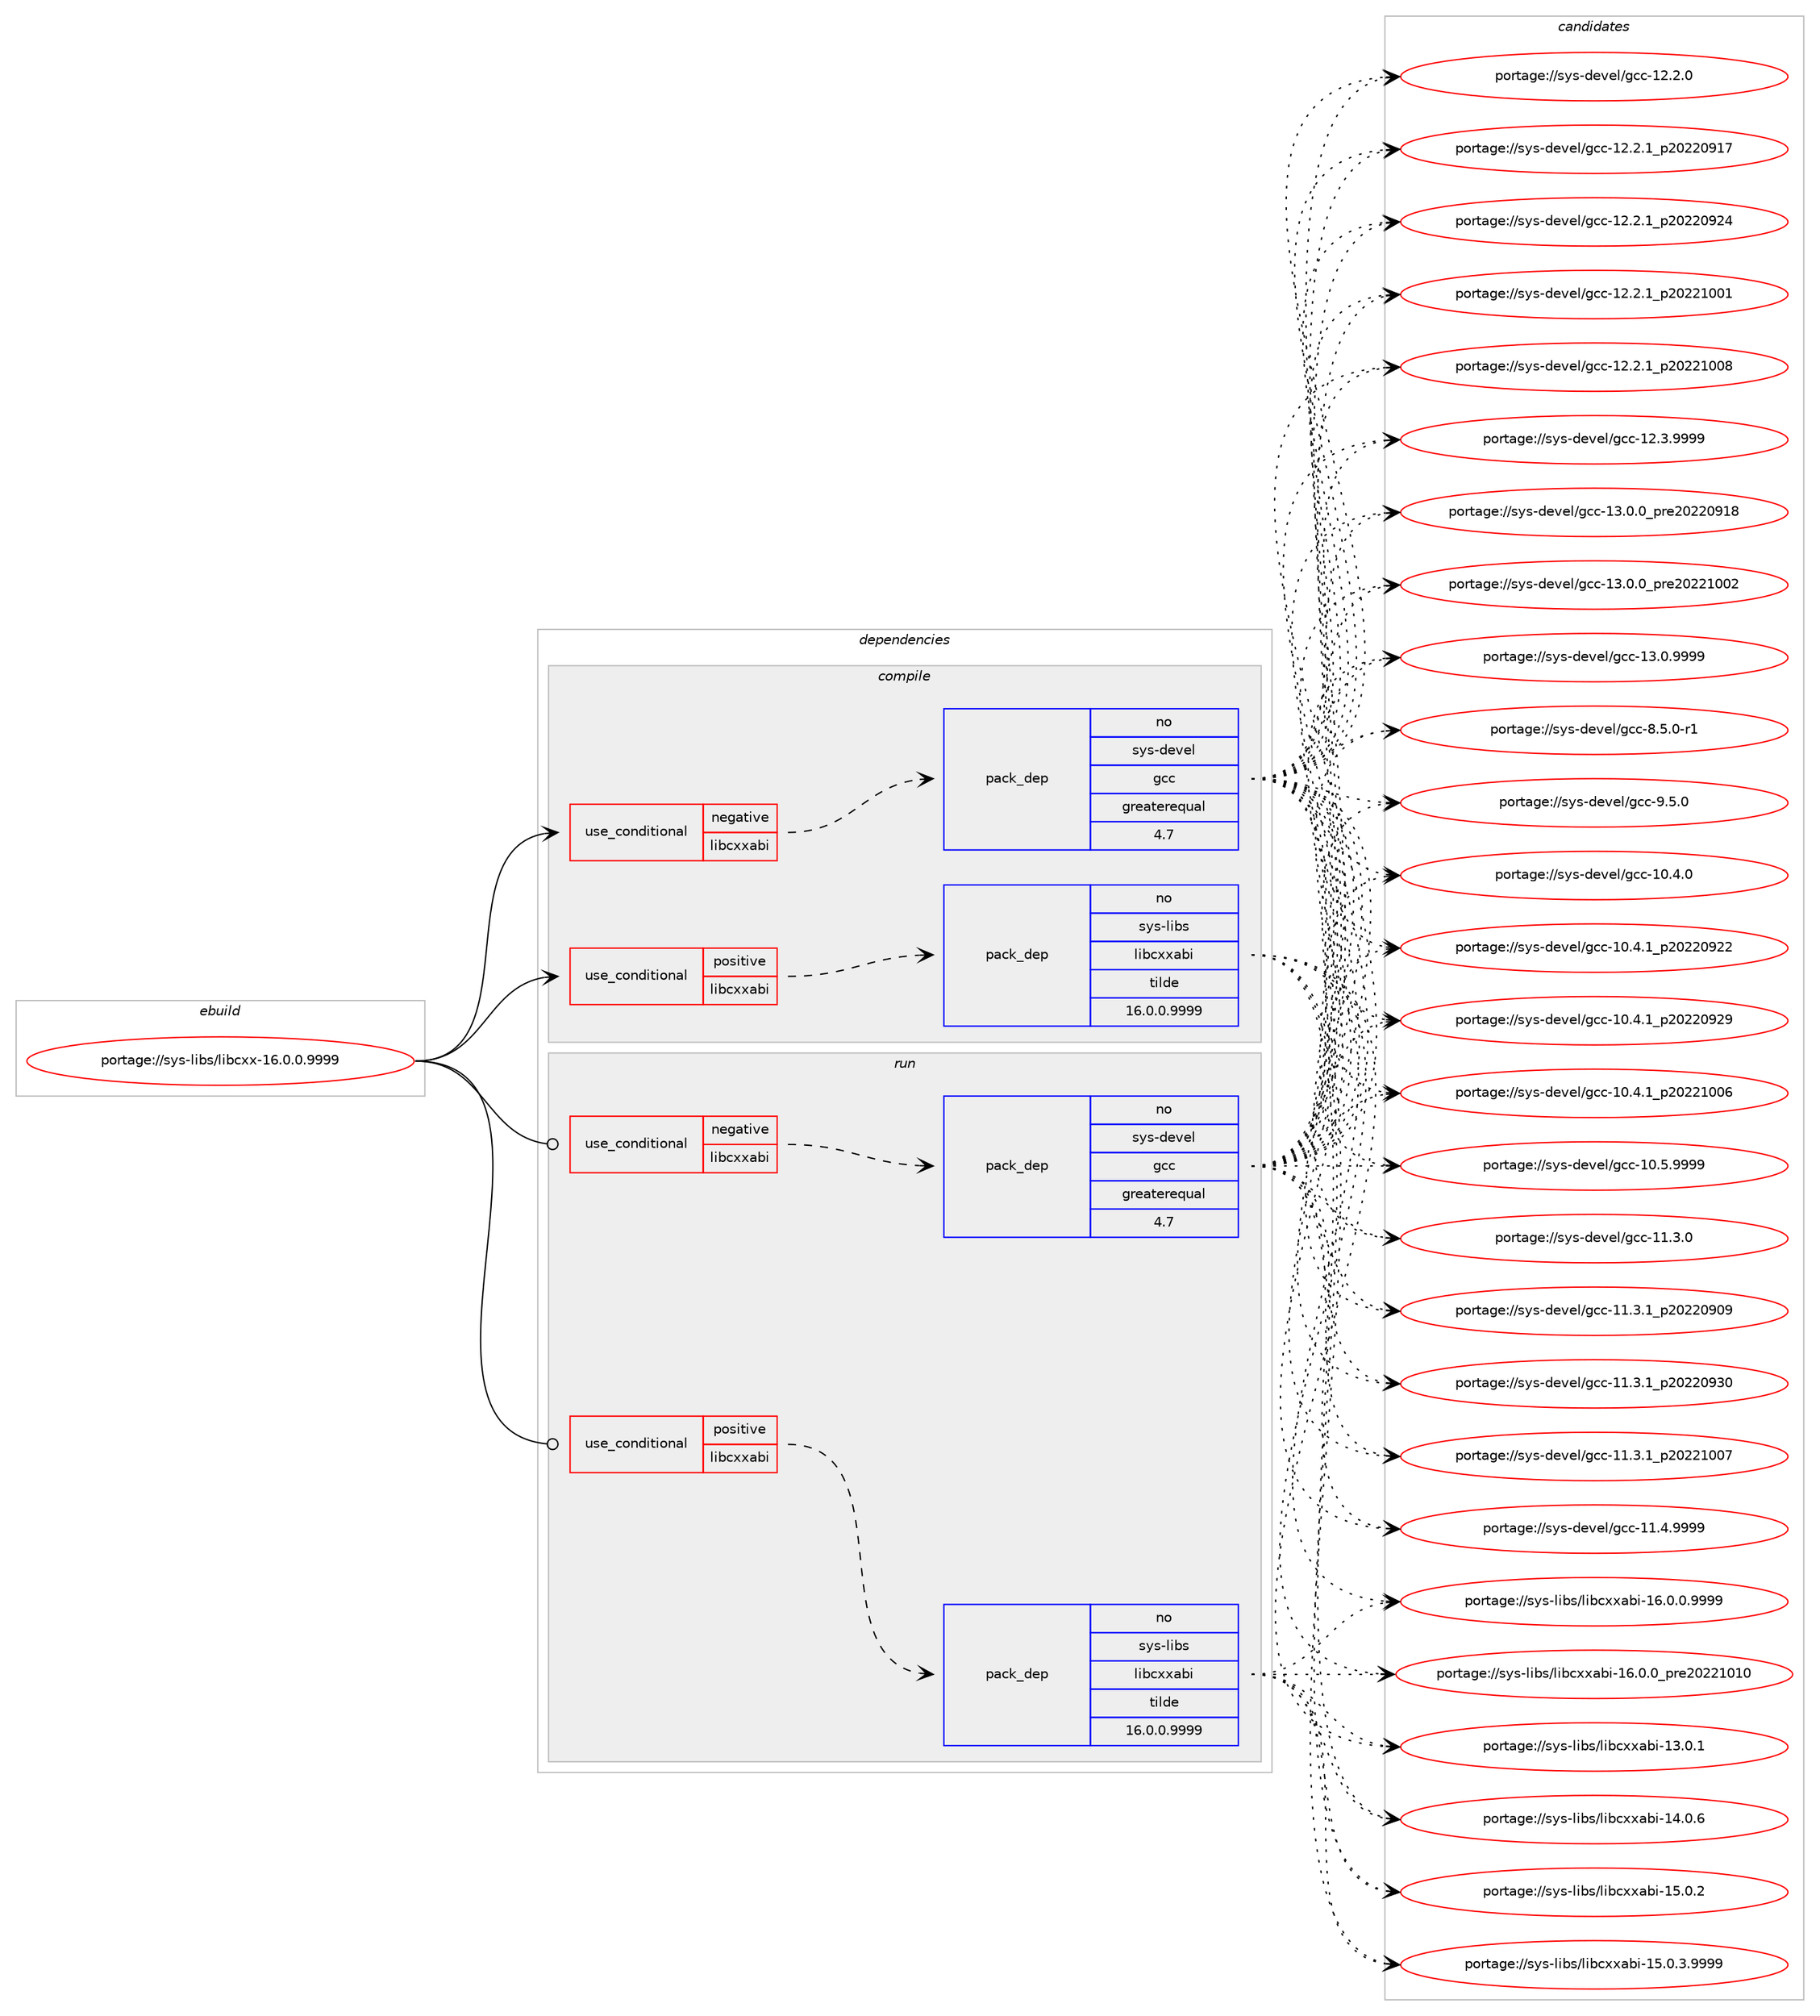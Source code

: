 digraph prolog {

# *************
# Graph options
# *************

newrank=true;
concentrate=true;
compound=true;
graph [rankdir=LR,fontname=Helvetica,fontsize=10,ranksep=1.5];#, ranksep=2.5, nodesep=0.2];
edge  [arrowhead=vee];
node  [fontname=Helvetica,fontsize=10];

# **********
# The ebuild
# **********

subgraph cluster_leftcol {
color=gray;
rank=same;
label=<<i>ebuild</i>>;
id [label="portage://sys-libs/libcxx-16.0.0.9999", color=red, width=4, href="../sys-libs/libcxx-16.0.0.9999.svg"];
}

# ****************
# The dependencies
# ****************

subgraph cluster_midcol {
color=gray;
label=<<i>dependencies</i>>;
subgraph cluster_compile {
fillcolor="#eeeeee";
style=filled;
label=<<i>compile</i>>;
subgraph cond180 {
dependency307 [label=<<TABLE BORDER="0" CELLBORDER="1" CELLSPACING="0" CELLPADDING="4"><TR><TD ROWSPAN="3" CELLPADDING="10">use_conditional</TD></TR><TR><TD>negative</TD></TR><TR><TD>libcxxabi</TD></TR></TABLE>>, shape=none, color=red];
subgraph pack126 {
dependency308 [label=<<TABLE BORDER="0" CELLBORDER="1" CELLSPACING="0" CELLPADDING="4" WIDTH="220"><TR><TD ROWSPAN="6" CELLPADDING="30">pack_dep</TD></TR><TR><TD WIDTH="110">no</TD></TR><TR><TD>sys-devel</TD></TR><TR><TD>gcc</TD></TR><TR><TD>greaterequal</TD></TR><TR><TD>4.7</TD></TR></TABLE>>, shape=none, color=blue];
}
dependency307:e -> dependency308:w [weight=20,style="dashed",arrowhead="vee"];
}
id:e -> dependency307:w [weight=20,style="solid",arrowhead="vee"];
subgraph cond181 {
dependency309 [label=<<TABLE BORDER="0" CELLBORDER="1" CELLSPACING="0" CELLPADDING="4"><TR><TD ROWSPAN="3" CELLPADDING="10">use_conditional</TD></TR><TR><TD>positive</TD></TR><TR><TD>libcxxabi</TD></TR></TABLE>>, shape=none, color=red];
subgraph pack127 {
dependency310 [label=<<TABLE BORDER="0" CELLBORDER="1" CELLSPACING="0" CELLPADDING="4" WIDTH="220"><TR><TD ROWSPAN="6" CELLPADDING="30">pack_dep</TD></TR><TR><TD WIDTH="110">no</TD></TR><TR><TD>sys-libs</TD></TR><TR><TD>libcxxabi</TD></TR><TR><TD>tilde</TD></TR><TR><TD>16.0.0.9999</TD></TR></TABLE>>, shape=none, color=blue];
}
dependency309:e -> dependency310:w [weight=20,style="dashed",arrowhead="vee"];
}
id:e -> dependency309:w [weight=20,style="solid",arrowhead="vee"];
# *** BEGIN UNKNOWN DEPENDENCY TYPE (TODO) ***
# id -> package_dependency(portage://sys-libs/libcxx-16.0.0.9999,install,no,sys-devel,llvm,none,[,,],[slot(16)],[])
# *** END UNKNOWN DEPENDENCY TYPE (TODO) ***

# *** BEGIN UNKNOWN DEPENDENCY TYPE (TODO) ***
# id -> package_dependency(portage://sys-libs/libcxx-16.0.0.9999,install,strong,sys-devel,llvm,none,[,,],[slot(0)],[])
# *** END UNKNOWN DEPENDENCY TYPE (TODO) ***

}
subgraph cluster_compileandrun {
fillcolor="#eeeeee";
style=filled;
label=<<i>compile and run</i>>;
}
subgraph cluster_run {
fillcolor="#eeeeee";
style=filled;
label=<<i>run</i>>;
subgraph cond182 {
dependency311 [label=<<TABLE BORDER="0" CELLBORDER="1" CELLSPACING="0" CELLPADDING="4"><TR><TD ROWSPAN="3" CELLPADDING="10">use_conditional</TD></TR><TR><TD>negative</TD></TR><TR><TD>libcxxabi</TD></TR></TABLE>>, shape=none, color=red];
subgraph pack128 {
dependency312 [label=<<TABLE BORDER="0" CELLBORDER="1" CELLSPACING="0" CELLPADDING="4" WIDTH="220"><TR><TD ROWSPAN="6" CELLPADDING="30">pack_dep</TD></TR><TR><TD WIDTH="110">no</TD></TR><TR><TD>sys-devel</TD></TR><TR><TD>gcc</TD></TR><TR><TD>greaterequal</TD></TR><TR><TD>4.7</TD></TR></TABLE>>, shape=none, color=blue];
}
dependency311:e -> dependency312:w [weight=20,style="dashed",arrowhead="vee"];
}
id:e -> dependency311:w [weight=20,style="solid",arrowhead="odot"];
subgraph cond183 {
dependency313 [label=<<TABLE BORDER="0" CELLBORDER="1" CELLSPACING="0" CELLPADDING="4"><TR><TD ROWSPAN="3" CELLPADDING="10">use_conditional</TD></TR><TR><TD>positive</TD></TR><TR><TD>libcxxabi</TD></TR></TABLE>>, shape=none, color=red];
subgraph pack129 {
dependency314 [label=<<TABLE BORDER="0" CELLBORDER="1" CELLSPACING="0" CELLPADDING="4" WIDTH="220"><TR><TD ROWSPAN="6" CELLPADDING="30">pack_dep</TD></TR><TR><TD WIDTH="110">no</TD></TR><TR><TD>sys-libs</TD></TR><TR><TD>libcxxabi</TD></TR><TR><TD>tilde</TD></TR><TR><TD>16.0.0.9999</TD></TR></TABLE>>, shape=none, color=blue];
}
dependency313:e -> dependency314:w [weight=20,style="dashed",arrowhead="vee"];
}
id:e -> dependency313:w [weight=20,style="solid",arrowhead="odot"];
}
}

# **************
# The candidates
# **************

subgraph cluster_choices {
rank=same;
color=gray;
label=<<i>candidates</i>>;

subgraph choice126 {
color=black;
nodesep=1;
choice1151211154510010111810110847103999945494846524648 [label="portage://sys-devel/gcc-10.4.0", color=red, width=4,href="../sys-devel/gcc-10.4.0.svg"];
choice1151211154510010111810110847103999945494846524649951125048505048575050 [label="portage://sys-devel/gcc-10.4.1_p20220922", color=red, width=4,href="../sys-devel/gcc-10.4.1_p20220922.svg"];
choice1151211154510010111810110847103999945494846524649951125048505048575057 [label="portage://sys-devel/gcc-10.4.1_p20220929", color=red, width=4,href="../sys-devel/gcc-10.4.1_p20220929.svg"];
choice1151211154510010111810110847103999945494846524649951125048505049484854 [label="portage://sys-devel/gcc-10.4.1_p20221006", color=red, width=4,href="../sys-devel/gcc-10.4.1_p20221006.svg"];
choice1151211154510010111810110847103999945494846534657575757 [label="portage://sys-devel/gcc-10.5.9999", color=red, width=4,href="../sys-devel/gcc-10.5.9999.svg"];
choice1151211154510010111810110847103999945494946514648 [label="portage://sys-devel/gcc-11.3.0", color=red, width=4,href="../sys-devel/gcc-11.3.0.svg"];
choice1151211154510010111810110847103999945494946514649951125048505048574857 [label="portage://sys-devel/gcc-11.3.1_p20220909", color=red, width=4,href="../sys-devel/gcc-11.3.1_p20220909.svg"];
choice1151211154510010111810110847103999945494946514649951125048505048575148 [label="portage://sys-devel/gcc-11.3.1_p20220930", color=red, width=4,href="../sys-devel/gcc-11.3.1_p20220930.svg"];
choice1151211154510010111810110847103999945494946514649951125048505049484855 [label="portage://sys-devel/gcc-11.3.1_p20221007", color=red, width=4,href="../sys-devel/gcc-11.3.1_p20221007.svg"];
choice1151211154510010111810110847103999945494946524657575757 [label="portage://sys-devel/gcc-11.4.9999", color=red, width=4,href="../sys-devel/gcc-11.4.9999.svg"];
choice1151211154510010111810110847103999945495046504648 [label="portage://sys-devel/gcc-12.2.0", color=red, width=4,href="../sys-devel/gcc-12.2.0.svg"];
choice1151211154510010111810110847103999945495046504649951125048505048574955 [label="portage://sys-devel/gcc-12.2.1_p20220917", color=red, width=4,href="../sys-devel/gcc-12.2.1_p20220917.svg"];
choice1151211154510010111810110847103999945495046504649951125048505048575052 [label="portage://sys-devel/gcc-12.2.1_p20220924", color=red, width=4,href="../sys-devel/gcc-12.2.1_p20220924.svg"];
choice1151211154510010111810110847103999945495046504649951125048505049484849 [label="portage://sys-devel/gcc-12.2.1_p20221001", color=red, width=4,href="../sys-devel/gcc-12.2.1_p20221001.svg"];
choice1151211154510010111810110847103999945495046504649951125048505049484856 [label="portage://sys-devel/gcc-12.2.1_p20221008", color=red, width=4,href="../sys-devel/gcc-12.2.1_p20221008.svg"];
choice1151211154510010111810110847103999945495046514657575757 [label="portage://sys-devel/gcc-12.3.9999", color=red, width=4,href="../sys-devel/gcc-12.3.9999.svg"];
choice1151211154510010111810110847103999945495146484648951121141015048505048574956 [label="portage://sys-devel/gcc-13.0.0_pre20220918", color=red, width=4,href="../sys-devel/gcc-13.0.0_pre20220918.svg"];
choice1151211154510010111810110847103999945495146484648951121141015048505049484850 [label="portage://sys-devel/gcc-13.0.0_pre20221002", color=red, width=4,href="../sys-devel/gcc-13.0.0_pre20221002.svg"];
choice1151211154510010111810110847103999945495146484657575757 [label="portage://sys-devel/gcc-13.0.9999", color=red, width=4,href="../sys-devel/gcc-13.0.9999.svg"];
choice115121115451001011181011084710399994556465346484511449 [label="portage://sys-devel/gcc-8.5.0-r1", color=red, width=4,href="../sys-devel/gcc-8.5.0-r1.svg"];
choice11512111545100101118101108471039999455746534648 [label="portage://sys-devel/gcc-9.5.0", color=red, width=4,href="../sys-devel/gcc-9.5.0.svg"];
dependency308:e -> choice1151211154510010111810110847103999945494846524648:w [style=dotted,weight="100"];
dependency308:e -> choice1151211154510010111810110847103999945494846524649951125048505048575050:w [style=dotted,weight="100"];
dependency308:e -> choice1151211154510010111810110847103999945494846524649951125048505048575057:w [style=dotted,weight="100"];
dependency308:e -> choice1151211154510010111810110847103999945494846524649951125048505049484854:w [style=dotted,weight="100"];
dependency308:e -> choice1151211154510010111810110847103999945494846534657575757:w [style=dotted,weight="100"];
dependency308:e -> choice1151211154510010111810110847103999945494946514648:w [style=dotted,weight="100"];
dependency308:e -> choice1151211154510010111810110847103999945494946514649951125048505048574857:w [style=dotted,weight="100"];
dependency308:e -> choice1151211154510010111810110847103999945494946514649951125048505048575148:w [style=dotted,weight="100"];
dependency308:e -> choice1151211154510010111810110847103999945494946514649951125048505049484855:w [style=dotted,weight="100"];
dependency308:e -> choice1151211154510010111810110847103999945494946524657575757:w [style=dotted,weight="100"];
dependency308:e -> choice1151211154510010111810110847103999945495046504648:w [style=dotted,weight="100"];
dependency308:e -> choice1151211154510010111810110847103999945495046504649951125048505048574955:w [style=dotted,weight="100"];
dependency308:e -> choice1151211154510010111810110847103999945495046504649951125048505048575052:w [style=dotted,weight="100"];
dependency308:e -> choice1151211154510010111810110847103999945495046504649951125048505049484849:w [style=dotted,weight="100"];
dependency308:e -> choice1151211154510010111810110847103999945495046504649951125048505049484856:w [style=dotted,weight="100"];
dependency308:e -> choice1151211154510010111810110847103999945495046514657575757:w [style=dotted,weight="100"];
dependency308:e -> choice1151211154510010111810110847103999945495146484648951121141015048505048574956:w [style=dotted,weight="100"];
dependency308:e -> choice1151211154510010111810110847103999945495146484648951121141015048505049484850:w [style=dotted,weight="100"];
dependency308:e -> choice1151211154510010111810110847103999945495146484657575757:w [style=dotted,weight="100"];
dependency308:e -> choice115121115451001011181011084710399994556465346484511449:w [style=dotted,weight="100"];
dependency308:e -> choice11512111545100101118101108471039999455746534648:w [style=dotted,weight="100"];
}
subgraph choice127 {
color=black;
nodesep=1;
choice1151211154510810598115471081059899120120979810545495146484649 [label="portage://sys-libs/libcxxabi-13.0.1", color=red, width=4,href="../sys-libs/libcxxabi-13.0.1.svg"];
choice1151211154510810598115471081059899120120979810545495246484654 [label="portage://sys-libs/libcxxabi-14.0.6", color=red, width=4,href="../sys-libs/libcxxabi-14.0.6.svg"];
choice1151211154510810598115471081059899120120979810545495346484650 [label="portage://sys-libs/libcxxabi-15.0.2", color=red, width=4,href="../sys-libs/libcxxabi-15.0.2.svg"];
choice11512111545108105981154710810598991201209798105454953464846514657575757 [label="portage://sys-libs/libcxxabi-15.0.3.9999", color=red, width=4,href="../sys-libs/libcxxabi-15.0.3.9999.svg"];
choice11512111545108105981154710810598991201209798105454954464846484657575757 [label="portage://sys-libs/libcxxabi-16.0.0.9999", color=red, width=4,href="../sys-libs/libcxxabi-16.0.0.9999.svg"];
choice1151211154510810598115471081059899120120979810545495446484648951121141015048505049484948 [label="portage://sys-libs/libcxxabi-16.0.0_pre20221010", color=red, width=4,href="../sys-libs/libcxxabi-16.0.0_pre20221010.svg"];
dependency310:e -> choice1151211154510810598115471081059899120120979810545495146484649:w [style=dotted,weight="100"];
dependency310:e -> choice1151211154510810598115471081059899120120979810545495246484654:w [style=dotted,weight="100"];
dependency310:e -> choice1151211154510810598115471081059899120120979810545495346484650:w [style=dotted,weight="100"];
dependency310:e -> choice11512111545108105981154710810598991201209798105454953464846514657575757:w [style=dotted,weight="100"];
dependency310:e -> choice11512111545108105981154710810598991201209798105454954464846484657575757:w [style=dotted,weight="100"];
dependency310:e -> choice1151211154510810598115471081059899120120979810545495446484648951121141015048505049484948:w [style=dotted,weight="100"];
}
subgraph choice128 {
color=black;
nodesep=1;
choice1151211154510010111810110847103999945494846524648 [label="portage://sys-devel/gcc-10.4.0", color=red, width=4,href="../sys-devel/gcc-10.4.0.svg"];
choice1151211154510010111810110847103999945494846524649951125048505048575050 [label="portage://sys-devel/gcc-10.4.1_p20220922", color=red, width=4,href="../sys-devel/gcc-10.4.1_p20220922.svg"];
choice1151211154510010111810110847103999945494846524649951125048505048575057 [label="portage://sys-devel/gcc-10.4.1_p20220929", color=red, width=4,href="../sys-devel/gcc-10.4.1_p20220929.svg"];
choice1151211154510010111810110847103999945494846524649951125048505049484854 [label="portage://sys-devel/gcc-10.4.1_p20221006", color=red, width=4,href="../sys-devel/gcc-10.4.1_p20221006.svg"];
choice1151211154510010111810110847103999945494846534657575757 [label="portage://sys-devel/gcc-10.5.9999", color=red, width=4,href="../sys-devel/gcc-10.5.9999.svg"];
choice1151211154510010111810110847103999945494946514648 [label="portage://sys-devel/gcc-11.3.0", color=red, width=4,href="../sys-devel/gcc-11.3.0.svg"];
choice1151211154510010111810110847103999945494946514649951125048505048574857 [label="portage://sys-devel/gcc-11.3.1_p20220909", color=red, width=4,href="../sys-devel/gcc-11.3.1_p20220909.svg"];
choice1151211154510010111810110847103999945494946514649951125048505048575148 [label="portage://sys-devel/gcc-11.3.1_p20220930", color=red, width=4,href="../sys-devel/gcc-11.3.1_p20220930.svg"];
choice1151211154510010111810110847103999945494946514649951125048505049484855 [label="portage://sys-devel/gcc-11.3.1_p20221007", color=red, width=4,href="../sys-devel/gcc-11.3.1_p20221007.svg"];
choice1151211154510010111810110847103999945494946524657575757 [label="portage://sys-devel/gcc-11.4.9999", color=red, width=4,href="../sys-devel/gcc-11.4.9999.svg"];
choice1151211154510010111810110847103999945495046504648 [label="portage://sys-devel/gcc-12.2.0", color=red, width=4,href="../sys-devel/gcc-12.2.0.svg"];
choice1151211154510010111810110847103999945495046504649951125048505048574955 [label="portage://sys-devel/gcc-12.2.1_p20220917", color=red, width=4,href="../sys-devel/gcc-12.2.1_p20220917.svg"];
choice1151211154510010111810110847103999945495046504649951125048505048575052 [label="portage://sys-devel/gcc-12.2.1_p20220924", color=red, width=4,href="../sys-devel/gcc-12.2.1_p20220924.svg"];
choice1151211154510010111810110847103999945495046504649951125048505049484849 [label="portage://sys-devel/gcc-12.2.1_p20221001", color=red, width=4,href="../sys-devel/gcc-12.2.1_p20221001.svg"];
choice1151211154510010111810110847103999945495046504649951125048505049484856 [label="portage://sys-devel/gcc-12.2.1_p20221008", color=red, width=4,href="../sys-devel/gcc-12.2.1_p20221008.svg"];
choice1151211154510010111810110847103999945495046514657575757 [label="portage://sys-devel/gcc-12.3.9999", color=red, width=4,href="../sys-devel/gcc-12.3.9999.svg"];
choice1151211154510010111810110847103999945495146484648951121141015048505048574956 [label="portage://sys-devel/gcc-13.0.0_pre20220918", color=red, width=4,href="../sys-devel/gcc-13.0.0_pre20220918.svg"];
choice1151211154510010111810110847103999945495146484648951121141015048505049484850 [label="portage://sys-devel/gcc-13.0.0_pre20221002", color=red, width=4,href="../sys-devel/gcc-13.0.0_pre20221002.svg"];
choice1151211154510010111810110847103999945495146484657575757 [label="portage://sys-devel/gcc-13.0.9999", color=red, width=4,href="../sys-devel/gcc-13.0.9999.svg"];
choice115121115451001011181011084710399994556465346484511449 [label="portage://sys-devel/gcc-8.5.0-r1", color=red, width=4,href="../sys-devel/gcc-8.5.0-r1.svg"];
choice11512111545100101118101108471039999455746534648 [label="portage://sys-devel/gcc-9.5.0", color=red, width=4,href="../sys-devel/gcc-9.5.0.svg"];
dependency312:e -> choice1151211154510010111810110847103999945494846524648:w [style=dotted,weight="100"];
dependency312:e -> choice1151211154510010111810110847103999945494846524649951125048505048575050:w [style=dotted,weight="100"];
dependency312:e -> choice1151211154510010111810110847103999945494846524649951125048505048575057:w [style=dotted,weight="100"];
dependency312:e -> choice1151211154510010111810110847103999945494846524649951125048505049484854:w [style=dotted,weight="100"];
dependency312:e -> choice1151211154510010111810110847103999945494846534657575757:w [style=dotted,weight="100"];
dependency312:e -> choice1151211154510010111810110847103999945494946514648:w [style=dotted,weight="100"];
dependency312:e -> choice1151211154510010111810110847103999945494946514649951125048505048574857:w [style=dotted,weight="100"];
dependency312:e -> choice1151211154510010111810110847103999945494946514649951125048505048575148:w [style=dotted,weight="100"];
dependency312:e -> choice1151211154510010111810110847103999945494946514649951125048505049484855:w [style=dotted,weight="100"];
dependency312:e -> choice1151211154510010111810110847103999945494946524657575757:w [style=dotted,weight="100"];
dependency312:e -> choice1151211154510010111810110847103999945495046504648:w [style=dotted,weight="100"];
dependency312:e -> choice1151211154510010111810110847103999945495046504649951125048505048574955:w [style=dotted,weight="100"];
dependency312:e -> choice1151211154510010111810110847103999945495046504649951125048505048575052:w [style=dotted,weight="100"];
dependency312:e -> choice1151211154510010111810110847103999945495046504649951125048505049484849:w [style=dotted,weight="100"];
dependency312:e -> choice1151211154510010111810110847103999945495046504649951125048505049484856:w [style=dotted,weight="100"];
dependency312:e -> choice1151211154510010111810110847103999945495046514657575757:w [style=dotted,weight="100"];
dependency312:e -> choice1151211154510010111810110847103999945495146484648951121141015048505048574956:w [style=dotted,weight="100"];
dependency312:e -> choice1151211154510010111810110847103999945495146484648951121141015048505049484850:w [style=dotted,weight="100"];
dependency312:e -> choice1151211154510010111810110847103999945495146484657575757:w [style=dotted,weight="100"];
dependency312:e -> choice115121115451001011181011084710399994556465346484511449:w [style=dotted,weight="100"];
dependency312:e -> choice11512111545100101118101108471039999455746534648:w [style=dotted,weight="100"];
}
subgraph choice129 {
color=black;
nodesep=1;
choice1151211154510810598115471081059899120120979810545495146484649 [label="portage://sys-libs/libcxxabi-13.0.1", color=red, width=4,href="../sys-libs/libcxxabi-13.0.1.svg"];
choice1151211154510810598115471081059899120120979810545495246484654 [label="portage://sys-libs/libcxxabi-14.0.6", color=red, width=4,href="../sys-libs/libcxxabi-14.0.6.svg"];
choice1151211154510810598115471081059899120120979810545495346484650 [label="portage://sys-libs/libcxxabi-15.0.2", color=red, width=4,href="../sys-libs/libcxxabi-15.0.2.svg"];
choice11512111545108105981154710810598991201209798105454953464846514657575757 [label="portage://sys-libs/libcxxabi-15.0.3.9999", color=red, width=4,href="../sys-libs/libcxxabi-15.0.3.9999.svg"];
choice11512111545108105981154710810598991201209798105454954464846484657575757 [label="portage://sys-libs/libcxxabi-16.0.0.9999", color=red, width=4,href="../sys-libs/libcxxabi-16.0.0.9999.svg"];
choice1151211154510810598115471081059899120120979810545495446484648951121141015048505049484948 [label="portage://sys-libs/libcxxabi-16.0.0_pre20221010", color=red, width=4,href="../sys-libs/libcxxabi-16.0.0_pre20221010.svg"];
dependency314:e -> choice1151211154510810598115471081059899120120979810545495146484649:w [style=dotted,weight="100"];
dependency314:e -> choice1151211154510810598115471081059899120120979810545495246484654:w [style=dotted,weight="100"];
dependency314:e -> choice1151211154510810598115471081059899120120979810545495346484650:w [style=dotted,weight="100"];
dependency314:e -> choice11512111545108105981154710810598991201209798105454953464846514657575757:w [style=dotted,weight="100"];
dependency314:e -> choice11512111545108105981154710810598991201209798105454954464846484657575757:w [style=dotted,weight="100"];
dependency314:e -> choice1151211154510810598115471081059899120120979810545495446484648951121141015048505049484948:w [style=dotted,weight="100"];
}
}

}

